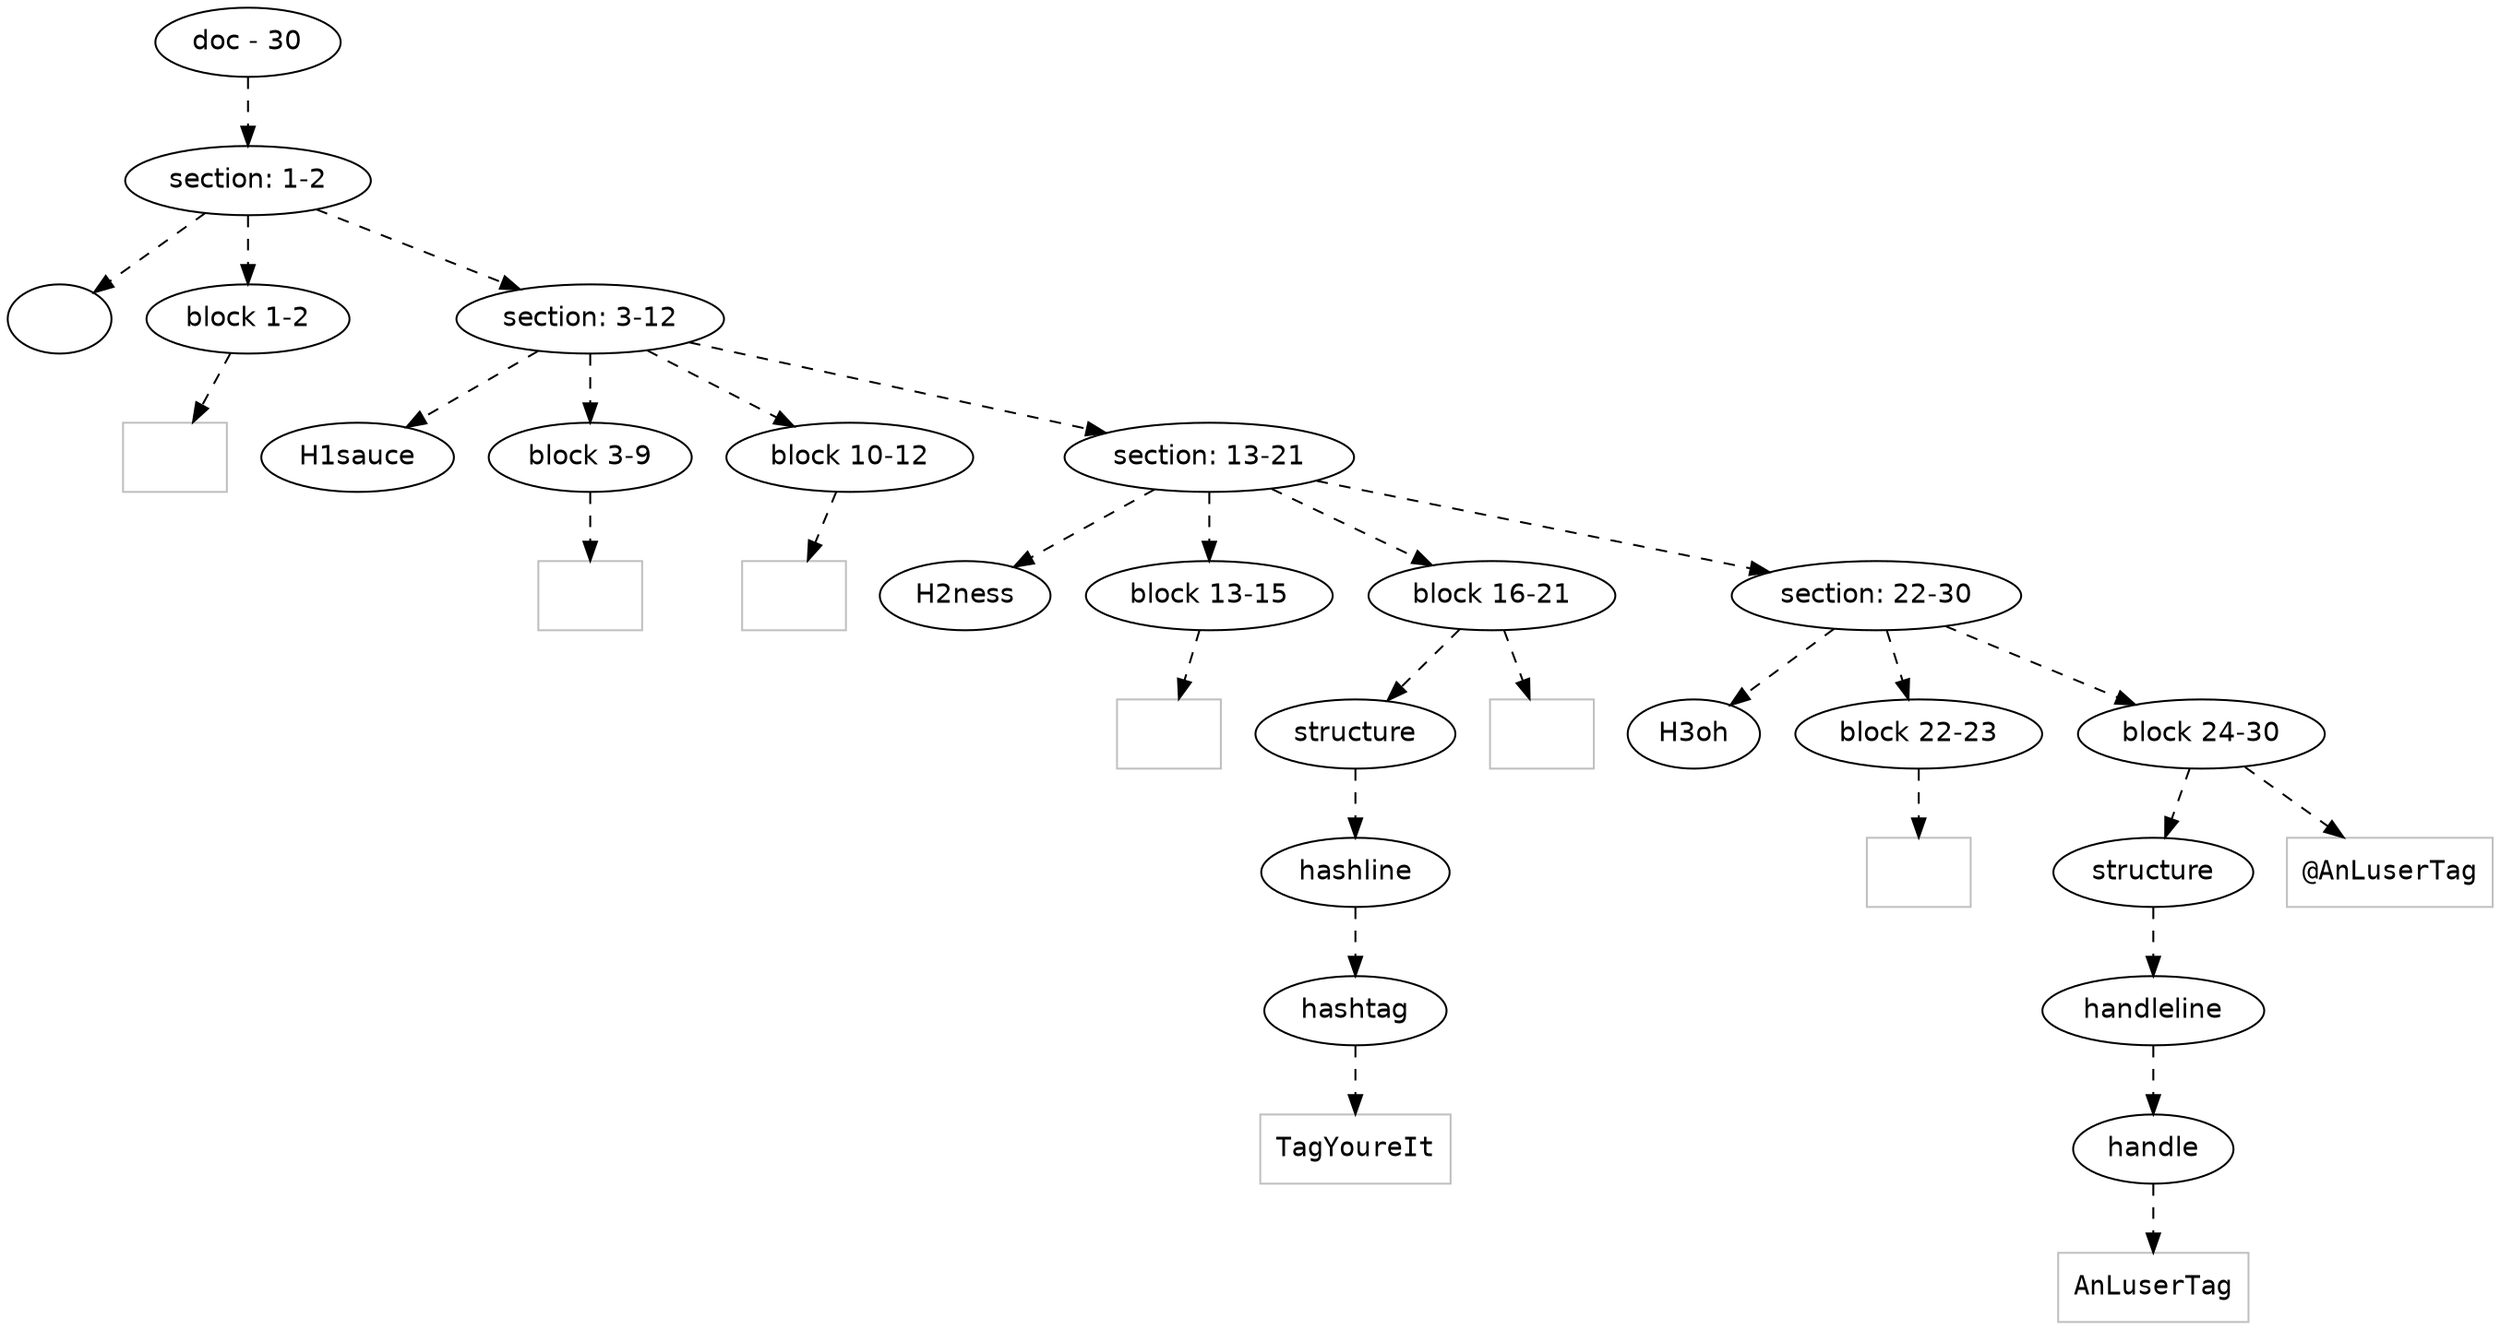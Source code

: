 digraph hierarchy {

node [fontname=Helvetica]
edge [style=dashed]

doc_0 [label="doc - 30"]

doc_0 -> { section_1}
{rank=same; section_1}

section_1 [label="section: 1-2"]

section_1 -> { header_2 block_3 section_4}
{rank=same; header_2 block_3 section_4}

header_2 [label=""]
block_3 [label="block 1-2"]
section_4 [label="section: 3-12"]


block_3 -> leaf_5
leaf_5  [color=Gray,shape=rectangle,fontname=Inconsolata,label=""]section_4 -> { header_6 block_7 block_8 section_9}
{rank=same; header_6 block_7 block_8 section_9}

header_6 [label="H1sauce"]
block_7 [label="block 3-9"]
block_8 [label="block 10-12"]
section_9 [label="section: 13-21"]


block_7 -> leaf_10
leaf_10  [color=Gray,shape=rectangle,fontname=Inconsolata,label=""]
block_8 -> leaf_11
leaf_11  [color=Gray,shape=rectangle,fontname=Inconsolata,label=""]section_9 -> { header_12 block_13 block_14 section_15}
{rank=same; header_12 block_13 block_14 section_15}

header_12 [label="H2ness"]
block_13 [label="block 13-15"]
block_14 [label="block 16-21"]
section_15 [label="section: 22-30"]


block_13 -> leaf_16
leaf_16  [color=Gray,shape=rectangle,fontname=Inconsolata,label=""]block_14 -> { structure_17}
{rank=same; structure_17}

structure_17 [label="structure"]

structure_17 -> { hashline_18}
{rank=same; hashline_18}

hashline_18 [label="hashline"]

hashline_18 -> { hashtag_19}
{rank=same; hashtag_19}

hashtag_19 [label="hashtag"]


hashtag_19 -> leaf_20
leaf_20  [color=Gray,shape=rectangle,fontname=Inconsolata,label="TagYoureIt"]
block_14 -> leaf_21
leaf_21  [color=Gray,shape=rectangle,fontname=Inconsolata,label=""]section_15 -> { header_22 block_23 block_24}
{rank=same; header_22 block_23 block_24}

header_22 [label="H3oh"]
block_23 [label="block 22-23"]
block_24 [label="block 24-30"]


block_23 -> leaf_25
leaf_25  [color=Gray,shape=rectangle,fontname=Inconsolata,label=""]block_24 -> { structure_26}
{rank=same; structure_26}

structure_26 [label="structure"]

structure_26 -> { handleline_27}
{rank=same; handleline_27}

handleline_27 [label="handleline"]

handleline_27 -> { handle_28}
{rank=same; handle_28}

handle_28 [label="handle"]


handle_28 -> leaf_29
leaf_29  [color=Gray,shape=rectangle,fontname=Inconsolata,label="AnLuserTag"]
block_24 -> leaf_30
leaf_30  [color=Gray,shape=rectangle,fontname=Inconsolata,label="@AnLuserTag
"]
}
